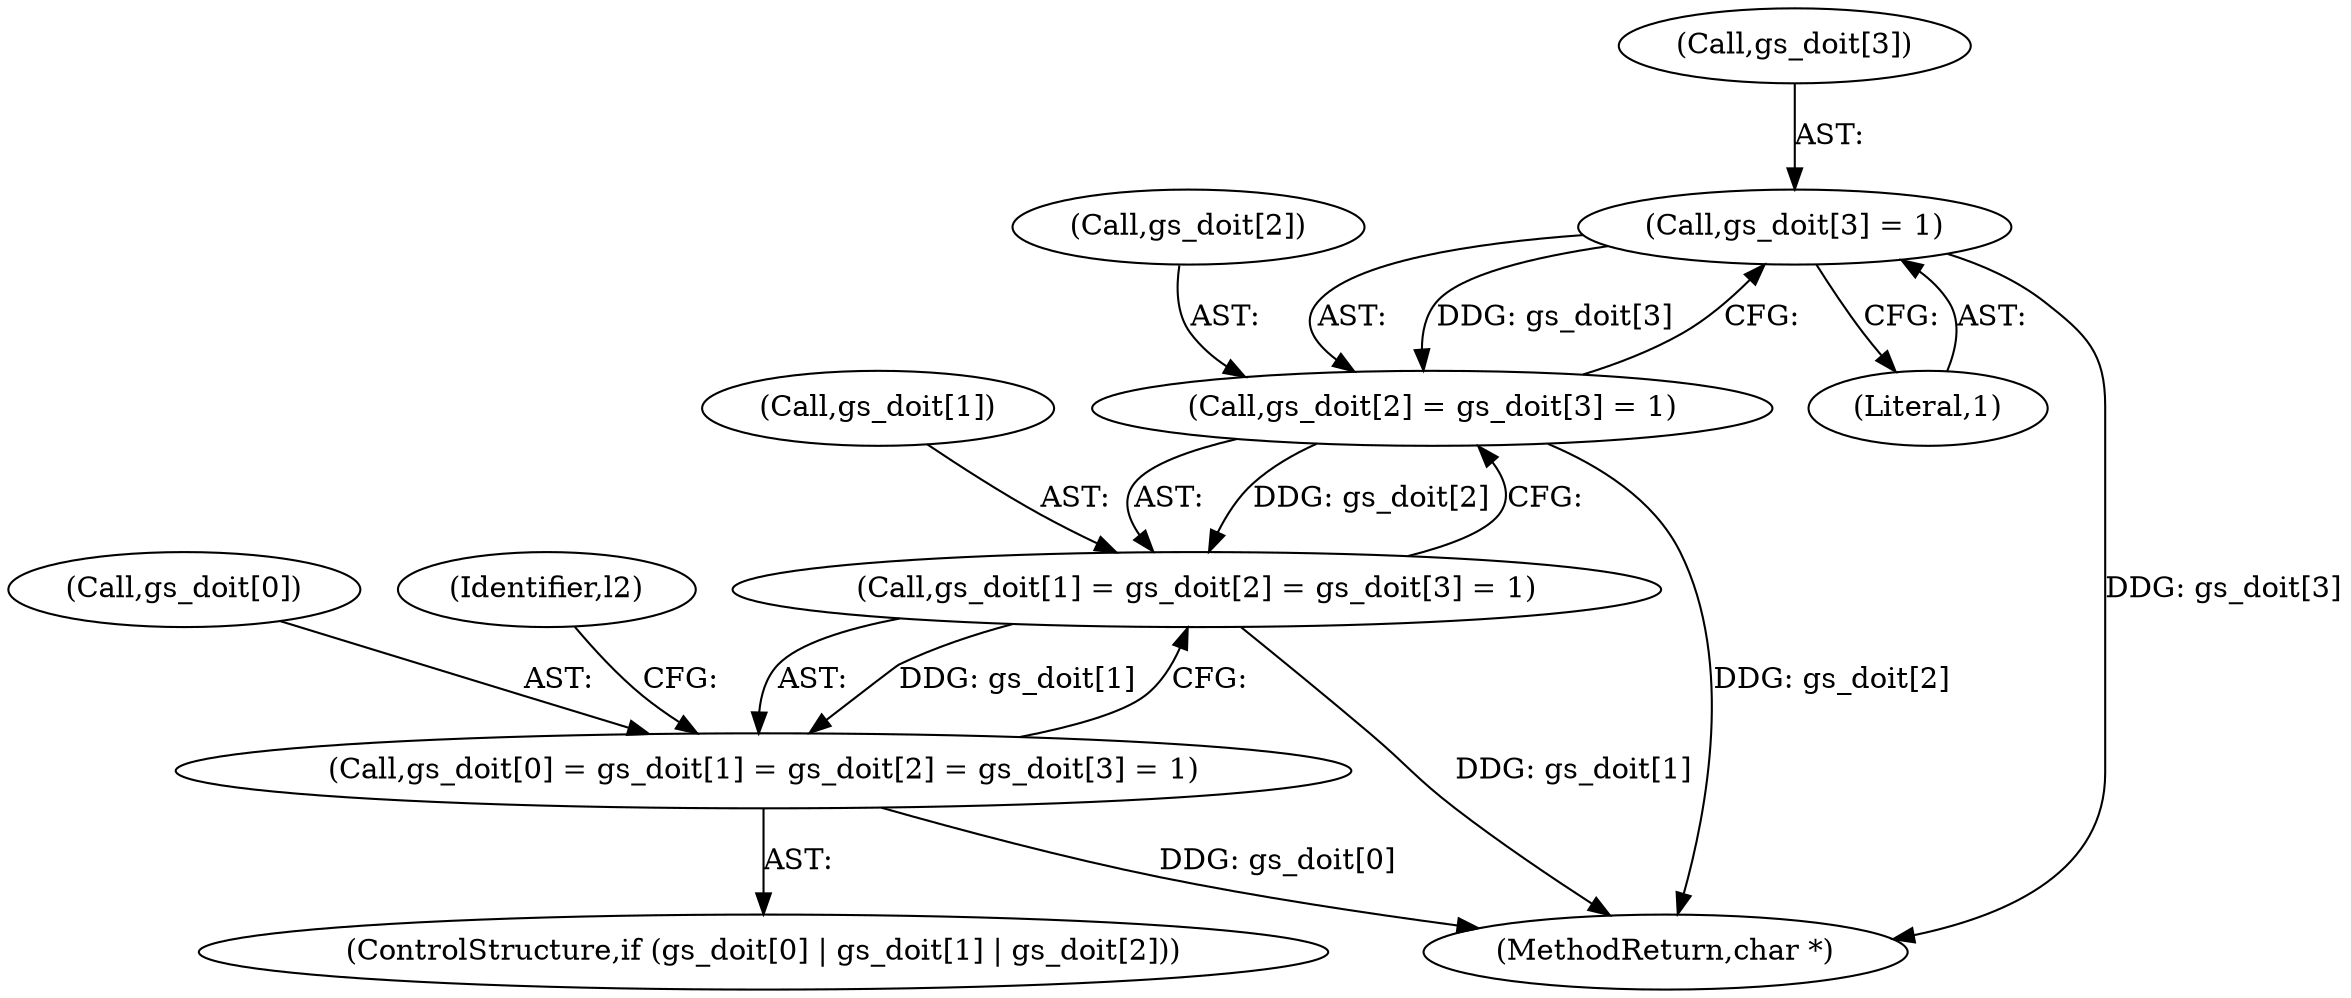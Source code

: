 digraph "0_openssl_2919516136a4227d9e6d8f2fe66ef976aaf8c561@array" {
"1000394" [label="(Call,gs_doit[3] = 1)"];
"1000390" [label="(Call,gs_doit[2] = gs_doit[3] = 1)"];
"1000386" [label="(Call,gs_doit[1] = gs_doit[2] = gs_doit[3] = 1)"];
"1000382" [label="(Call,gs_doit[0] = gs_doit[1] = gs_doit[2] = gs_doit[3] = 1)"];
"1000391" [label="(Call,gs_doit[2])"];
"1000394" [label="(Call,gs_doit[3] = 1)"];
"1000398" [label="(Literal,1)"];
"1000386" [label="(Call,gs_doit[1] = gs_doit[2] = gs_doit[3] = 1)"];
"1000383" [label="(Call,gs_doit[0])"];
"1000382" [label="(Call,gs_doit[0] = gs_doit[1] = gs_doit[2] = gs_doit[3] = 1)"];
"1000439" [label="(Identifier,l2)"];
"1000387" [label="(Call,gs_doit[1])"];
"1000663" [label="(MethodReturn,char *)"];
"1000390" [label="(Call,gs_doit[2] = gs_doit[3] = 1)"];
"1000395" [label="(Call,gs_doit[3])"];
"1000370" [label="(ControlStructure,if (gs_doit[0] | gs_doit[1] | gs_doit[2]))"];
"1000394" -> "1000390"  [label="AST: "];
"1000394" -> "1000398"  [label="CFG: "];
"1000395" -> "1000394"  [label="AST: "];
"1000398" -> "1000394"  [label="AST: "];
"1000390" -> "1000394"  [label="CFG: "];
"1000394" -> "1000663"  [label="DDG: gs_doit[3]"];
"1000394" -> "1000390"  [label="DDG: gs_doit[3]"];
"1000390" -> "1000386"  [label="AST: "];
"1000391" -> "1000390"  [label="AST: "];
"1000386" -> "1000390"  [label="CFG: "];
"1000390" -> "1000663"  [label="DDG: gs_doit[2]"];
"1000390" -> "1000386"  [label="DDG: gs_doit[2]"];
"1000386" -> "1000382"  [label="AST: "];
"1000387" -> "1000386"  [label="AST: "];
"1000382" -> "1000386"  [label="CFG: "];
"1000386" -> "1000663"  [label="DDG: gs_doit[1]"];
"1000386" -> "1000382"  [label="DDG: gs_doit[1]"];
"1000382" -> "1000370"  [label="AST: "];
"1000383" -> "1000382"  [label="AST: "];
"1000439" -> "1000382"  [label="CFG: "];
"1000382" -> "1000663"  [label="DDG: gs_doit[0]"];
}
